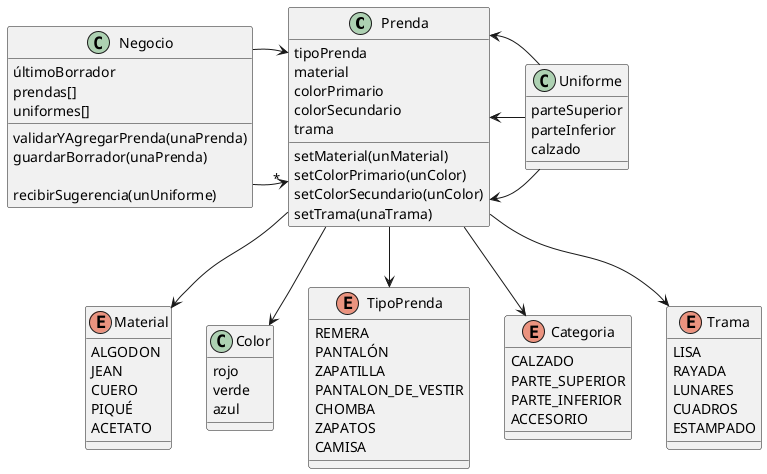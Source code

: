 @startuml QMP Segunda Iteración

class Prenda{
  tipoPrenda
  material
  colorPrimario
  colorSecundario
  trama

  setMaterial(unMaterial)
  setColorPrimario(unColor)
  setColorSecundario(unColor)
  setTrama(unaTrama)
}

Prenda -d-> Material
enum Material{
  ALGODON
  JEAN
  CUERO
  PIQUÉ
  ACETATO
}

Prenda -d-> Color
class Color{
  rojo
  verde
  azul
}

Prenda -d-> TipoPrenda
enum TipoPrenda{
  REMERA
  PANTALÓN
  ZAPATILLA
  PANTALON_DE_VESTIR
  CHOMBA
  ZAPATOS
  CAMISA
}


Prenda -d-> Categoria
enum Categoria{
  CALZADO
  PARTE_SUPERIOR
  PARTE_INFERIOR
  ACCESORIO
}

Prenda -d-> Trama
enum Trama{
  LISA
  RAYADA
  LUNARES
  CUADROS
  ESTAMPADO
}


Negocio -> "*" Prenda
Negocio -> Prenda
class Negocio{

  últimoBorrador
  prendas[]
  uniformes[]

  validarYAgregarPrenda(unaPrenda)
  guardarBorrador(unaPrenda)

  recibirSugerencia(unUniforme)

}


Uniforme -l-> Prenda
Uniforme -l-> Prenda
Uniforme -l-> Prenda
class Uniforme{
  parteSuperior
  parteInferior
  calzado
}




@enduml
